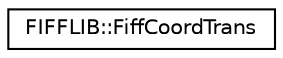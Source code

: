digraph "Graphical Class Hierarchy"
{
  edge [fontname="Helvetica",fontsize="10",labelfontname="Helvetica",labelfontsize="10"];
  node [fontname="Helvetica",fontsize="10",shape=record];
  rankdir="LR";
  Node1 [label="FIFFLIB::FiffCoordTrans",height=0.2,width=0.4,color="black", fillcolor="white", style="filled",URL="$class_f_i_f_f_l_i_b_1_1_fiff_coord_trans.html",tooltip="The FiffCoordTrans class provides..."];
}
